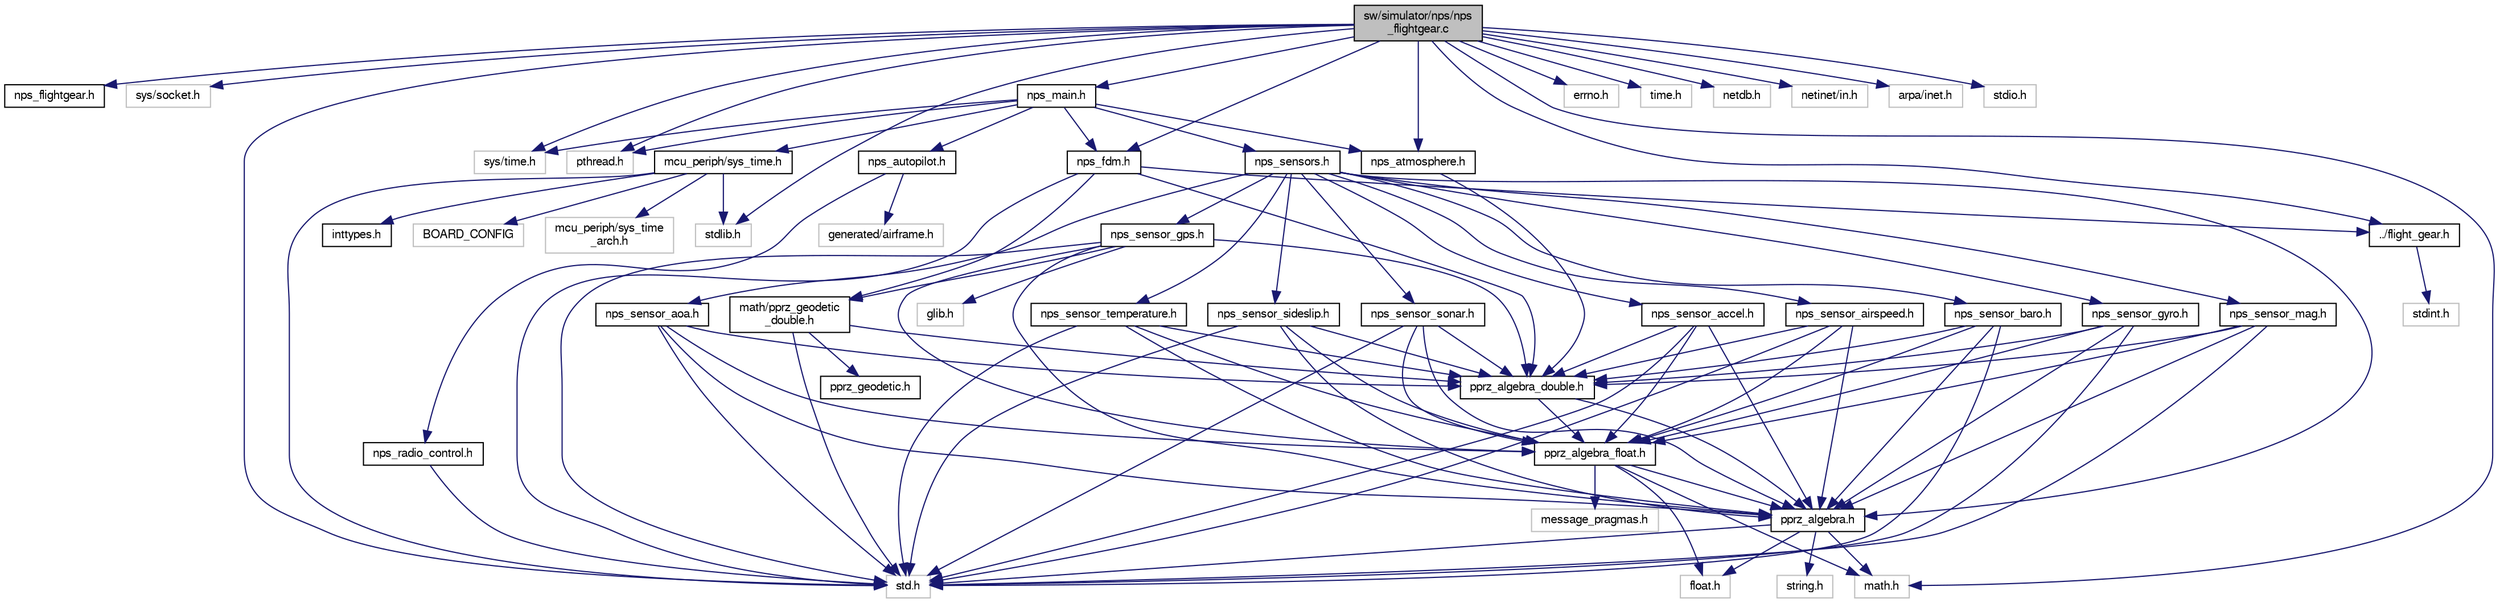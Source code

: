 digraph "sw/simulator/nps/nps_flightgear.c"
{
  edge [fontname="FreeSans",fontsize="10",labelfontname="FreeSans",labelfontsize="10"];
  node [fontname="FreeSans",fontsize="10",shape=record];
  Node1 [label="sw/simulator/nps/nps\l_flightgear.c",height=0.2,width=0.4,color="black", fillcolor="grey75", style="filled", fontcolor="black"];
  Node1 -> Node2 [color="midnightblue",fontsize="10",style="solid",fontname="FreeSans"];
  Node2 [label="nps_flightgear.h",height=0.2,width=0.4,color="black", fillcolor="white", style="filled",URL="$nps__flightgear_8h.html"];
  Node1 -> Node3 [color="midnightblue",fontsize="10",style="solid",fontname="FreeSans"];
  Node3 [label="sys/socket.h",height=0.2,width=0.4,color="grey75", fillcolor="white", style="filled"];
  Node1 -> Node4 [color="midnightblue",fontsize="10",style="solid",fontname="FreeSans"];
  Node4 [label="sys/time.h",height=0.2,width=0.4,color="grey75", fillcolor="white", style="filled"];
  Node1 -> Node5 [color="midnightblue",fontsize="10",style="solid",fontname="FreeSans"];
  Node5 [label="errno.h",height=0.2,width=0.4,color="grey75", fillcolor="white", style="filled"];
  Node1 -> Node6 [color="midnightblue",fontsize="10",style="solid",fontname="FreeSans"];
  Node6 [label="time.h",height=0.2,width=0.4,color="grey75", fillcolor="white", style="filled"];
  Node1 -> Node7 [color="midnightblue",fontsize="10",style="solid",fontname="FreeSans"];
  Node7 [label="netdb.h",height=0.2,width=0.4,color="grey75", fillcolor="white", style="filled"];
  Node1 -> Node8 [color="midnightblue",fontsize="10",style="solid",fontname="FreeSans"];
  Node8 [label="netinet/in.h",height=0.2,width=0.4,color="grey75", fillcolor="white", style="filled"];
  Node1 -> Node9 [color="midnightblue",fontsize="10",style="solid",fontname="FreeSans"];
  Node9 [label="arpa/inet.h",height=0.2,width=0.4,color="grey75", fillcolor="white", style="filled"];
  Node1 -> Node10 [color="midnightblue",fontsize="10",style="solid",fontname="FreeSans"];
  Node10 [label="stdio.h",height=0.2,width=0.4,color="grey75", fillcolor="white", style="filled"];
  Node1 -> Node11 [color="midnightblue",fontsize="10",style="solid",fontname="FreeSans"];
  Node11 [label="math.h",height=0.2,width=0.4,color="grey75", fillcolor="white", style="filled"];
  Node1 -> Node12 [color="midnightblue",fontsize="10",style="solid",fontname="FreeSans"];
  Node12 [label="stdlib.h",height=0.2,width=0.4,color="grey75", fillcolor="white", style="filled"];
  Node1 -> Node13 [color="midnightblue",fontsize="10",style="solid",fontname="FreeSans"];
  Node13 [label="pthread.h",height=0.2,width=0.4,color="grey75", fillcolor="white", style="filled"];
  Node1 -> Node14 [color="midnightblue",fontsize="10",style="solid",fontname="FreeSans"];
  Node14 [label="std.h",height=0.2,width=0.4,color="grey75", fillcolor="white", style="filled"];
  Node1 -> Node15 [color="midnightblue",fontsize="10",style="solid",fontname="FreeSans"];
  Node15 [label="../flight_gear.h",height=0.2,width=0.4,color="black", fillcolor="white", style="filled",URL="$flight__gear_8h.html"];
  Node15 -> Node16 [color="midnightblue",fontsize="10",style="solid",fontname="FreeSans"];
  Node16 [label="stdint.h",height=0.2,width=0.4,color="grey75", fillcolor="white", style="filled"];
  Node1 -> Node17 [color="midnightblue",fontsize="10",style="solid",fontname="FreeSans"];
  Node17 [label="nps_main.h",height=0.2,width=0.4,color="black", fillcolor="white", style="filled",URL="$nps__main_8h.html"];
  Node17 -> Node13 [color="midnightblue",fontsize="10",style="solid",fontname="FreeSans"];
  Node17 -> Node4 [color="midnightblue",fontsize="10",style="solid",fontname="FreeSans"];
  Node17 -> Node18 [color="midnightblue",fontsize="10",style="solid",fontname="FreeSans"];
  Node18 [label="nps_fdm.h",height=0.2,width=0.4,color="black", fillcolor="white", style="filled",URL="$nps__fdm_8h.html"];
  Node18 -> Node14 [color="midnightblue",fontsize="10",style="solid",fontname="FreeSans"];
  Node18 -> Node15 [color="midnightblue",fontsize="10",style="solid",fontname="FreeSans"];
  Node18 -> Node19 [color="midnightblue",fontsize="10",style="solid",fontname="FreeSans"];
  Node19 [label="math/pprz_geodetic\l_double.h",height=0.2,width=0.4,color="black", fillcolor="white", style="filled",URL="$pprz__geodetic__double_8h.html",tooltip="Paparazzi double-precision floating point math for geodetic calculations. "];
  Node19 -> Node20 [color="midnightblue",fontsize="10",style="solid",fontname="FreeSans"];
  Node20 [label="pprz_geodetic.h",height=0.2,width=0.4,color="black", fillcolor="white", style="filled",URL="$pprz__geodetic_8h.html",tooltip="Paparazzi generic macros for geodetic calculations. "];
  Node19 -> Node21 [color="midnightblue",fontsize="10",style="solid",fontname="FreeSans"];
  Node21 [label="pprz_algebra_double.h",height=0.2,width=0.4,color="black", fillcolor="white", style="filled",URL="$pprz__algebra__double_8h.html",tooltip="Paparazzi double precision floating point algebra. "];
  Node21 -> Node22 [color="midnightblue",fontsize="10",style="solid",fontname="FreeSans"];
  Node22 [label="pprz_algebra.h",height=0.2,width=0.4,color="black", fillcolor="white", style="filled",URL="$pprz__algebra_8h.html",tooltip="Paparazzi generic algebra macros. "];
  Node22 -> Node23 [color="midnightblue",fontsize="10",style="solid",fontname="FreeSans"];
  Node23 [label="float.h",height=0.2,width=0.4,color="grey75", fillcolor="white", style="filled"];
  Node22 -> Node24 [color="midnightblue",fontsize="10",style="solid",fontname="FreeSans"];
  Node24 [label="string.h",height=0.2,width=0.4,color="grey75", fillcolor="white", style="filled"];
  Node22 -> Node14 [color="midnightblue",fontsize="10",style="solid",fontname="FreeSans"];
  Node22 -> Node11 [color="midnightblue",fontsize="10",style="solid",fontname="FreeSans"];
  Node21 -> Node25 [color="midnightblue",fontsize="10",style="solid",fontname="FreeSans"];
  Node25 [label="pprz_algebra_float.h",height=0.2,width=0.4,color="black", fillcolor="white", style="filled",URL="$pprz__algebra__float_8h.html",tooltip="Paparazzi floating point algebra. "];
  Node25 -> Node22 [color="midnightblue",fontsize="10",style="solid",fontname="FreeSans"];
  Node25 -> Node26 [color="midnightblue",fontsize="10",style="solid",fontname="FreeSans"];
  Node26 [label="message_pragmas.h",height=0.2,width=0.4,color="grey75", fillcolor="white", style="filled"];
  Node25 -> Node11 [color="midnightblue",fontsize="10",style="solid",fontname="FreeSans"];
  Node25 -> Node23 [color="midnightblue",fontsize="10",style="solid",fontname="FreeSans"];
  Node19 -> Node14 [color="midnightblue",fontsize="10",style="solid",fontname="FreeSans"];
  Node18 -> Node21 [color="midnightblue",fontsize="10",style="solid",fontname="FreeSans"];
  Node17 -> Node27 [color="midnightblue",fontsize="10",style="solid",fontname="FreeSans"];
  Node27 [label="mcu_periph/sys_time.h",height=0.2,width=0.4,color="black", fillcolor="white", style="filled",URL="$sys__time_8h.html",tooltip="Architecture independent timing functions. "];
  Node27 -> Node28 [color="midnightblue",fontsize="10",style="solid",fontname="FreeSans"];
  Node28 [label="inttypes.h",height=0.2,width=0.4,color="black", fillcolor="white", style="filled",URL="$inttypes_8h.html"];
  Node27 -> Node12 [color="midnightblue",fontsize="10",style="solid",fontname="FreeSans"];
  Node27 -> Node14 [color="midnightblue",fontsize="10",style="solid",fontname="FreeSans"];
  Node27 -> Node29 [color="midnightblue",fontsize="10",style="solid",fontname="FreeSans"];
  Node29 [label="BOARD_CONFIG",height=0.2,width=0.4,color="grey75", fillcolor="white", style="filled"];
  Node27 -> Node30 [color="midnightblue",fontsize="10",style="solid",fontname="FreeSans"];
  Node30 [label="mcu_periph/sys_time\l_arch.h",height=0.2,width=0.4,color="grey75", fillcolor="white", style="filled"];
  Node17 -> Node31 [color="midnightblue",fontsize="10",style="solid",fontname="FreeSans"];
  Node31 [label="nps_atmosphere.h",height=0.2,width=0.4,color="black", fillcolor="white", style="filled",URL="$nps__atmosphere_8h.html",tooltip="Atmosphere model (pressure, wind) for NPS. "];
  Node31 -> Node21 [color="midnightblue",fontsize="10",style="solid",fontname="FreeSans"];
  Node17 -> Node32 [color="midnightblue",fontsize="10",style="solid",fontname="FreeSans"];
  Node32 [label="nps_sensors.h",height=0.2,width=0.4,color="black", fillcolor="white", style="filled",URL="$nps__sensors_8h.html"];
  Node32 -> Node22 [color="midnightblue",fontsize="10",style="solid",fontname="FreeSans"];
  Node32 -> Node33 [color="midnightblue",fontsize="10",style="solid",fontname="FreeSans"];
  Node33 [label="nps_sensor_gyro.h",height=0.2,width=0.4,color="black", fillcolor="white", style="filled",URL="$nps__sensor__gyro_8h.html"];
  Node33 -> Node22 [color="midnightblue",fontsize="10",style="solid",fontname="FreeSans"];
  Node33 -> Node21 [color="midnightblue",fontsize="10",style="solid",fontname="FreeSans"];
  Node33 -> Node25 [color="midnightblue",fontsize="10",style="solid",fontname="FreeSans"];
  Node33 -> Node14 [color="midnightblue",fontsize="10",style="solid",fontname="FreeSans"];
  Node32 -> Node34 [color="midnightblue",fontsize="10",style="solid",fontname="FreeSans"];
  Node34 [label="nps_sensor_accel.h",height=0.2,width=0.4,color="black", fillcolor="white", style="filled",URL="$nps__sensor__accel_8h.html"];
  Node34 -> Node22 [color="midnightblue",fontsize="10",style="solid",fontname="FreeSans"];
  Node34 -> Node21 [color="midnightblue",fontsize="10",style="solid",fontname="FreeSans"];
  Node34 -> Node25 [color="midnightblue",fontsize="10",style="solid",fontname="FreeSans"];
  Node34 -> Node14 [color="midnightblue",fontsize="10",style="solid",fontname="FreeSans"];
  Node32 -> Node35 [color="midnightblue",fontsize="10",style="solid",fontname="FreeSans"];
  Node35 [label="nps_sensor_mag.h",height=0.2,width=0.4,color="black", fillcolor="white", style="filled",URL="$nps__sensor__mag_8h.html"];
  Node35 -> Node22 [color="midnightblue",fontsize="10",style="solid",fontname="FreeSans"];
  Node35 -> Node21 [color="midnightblue",fontsize="10",style="solid",fontname="FreeSans"];
  Node35 -> Node25 [color="midnightblue",fontsize="10",style="solid",fontname="FreeSans"];
  Node35 -> Node14 [color="midnightblue",fontsize="10",style="solid",fontname="FreeSans"];
  Node32 -> Node36 [color="midnightblue",fontsize="10",style="solid",fontname="FreeSans"];
  Node36 [label="nps_sensor_baro.h",height=0.2,width=0.4,color="black", fillcolor="white", style="filled",URL="$nps__sensor__baro_8h.html"];
  Node36 -> Node22 [color="midnightblue",fontsize="10",style="solid",fontname="FreeSans"];
  Node36 -> Node21 [color="midnightblue",fontsize="10",style="solid",fontname="FreeSans"];
  Node36 -> Node25 [color="midnightblue",fontsize="10",style="solid",fontname="FreeSans"];
  Node36 -> Node14 [color="midnightblue",fontsize="10",style="solid",fontname="FreeSans"];
  Node32 -> Node37 [color="midnightblue",fontsize="10",style="solid",fontname="FreeSans"];
  Node37 [label="nps_sensor_gps.h",height=0.2,width=0.4,color="black", fillcolor="white", style="filled",URL="$nps__sensor__gps_8h.html"];
  Node37 -> Node38 [color="midnightblue",fontsize="10",style="solid",fontname="FreeSans"];
  Node38 [label="glib.h",height=0.2,width=0.4,color="grey75", fillcolor="white", style="filled"];
  Node37 -> Node22 [color="midnightblue",fontsize="10",style="solid",fontname="FreeSans"];
  Node37 -> Node21 [color="midnightblue",fontsize="10",style="solid",fontname="FreeSans"];
  Node37 -> Node25 [color="midnightblue",fontsize="10",style="solid",fontname="FreeSans"];
  Node37 -> Node19 [color="midnightblue",fontsize="10",style="solid",fontname="FreeSans"];
  Node37 -> Node14 [color="midnightblue",fontsize="10",style="solid",fontname="FreeSans"];
  Node32 -> Node39 [color="midnightblue",fontsize="10",style="solid",fontname="FreeSans"];
  Node39 [label="nps_sensor_sonar.h",height=0.2,width=0.4,color="black", fillcolor="white", style="filled",URL="$nps__sensor__sonar_8h.html",tooltip="Simulated sonar for NPS simulator. "];
  Node39 -> Node22 [color="midnightblue",fontsize="10",style="solid",fontname="FreeSans"];
  Node39 -> Node21 [color="midnightblue",fontsize="10",style="solid",fontname="FreeSans"];
  Node39 -> Node25 [color="midnightblue",fontsize="10",style="solid",fontname="FreeSans"];
  Node39 -> Node14 [color="midnightblue",fontsize="10",style="solid",fontname="FreeSans"];
  Node32 -> Node40 [color="midnightblue",fontsize="10",style="solid",fontname="FreeSans"];
  Node40 [label="nps_sensor_airspeed.h",height=0.2,width=0.4,color="black", fillcolor="white", style="filled",URL="$nps__sensor__airspeed_8h.html",tooltip="Simulated airspeed for NPS simulator. "];
  Node40 -> Node22 [color="midnightblue",fontsize="10",style="solid",fontname="FreeSans"];
  Node40 -> Node21 [color="midnightblue",fontsize="10",style="solid",fontname="FreeSans"];
  Node40 -> Node25 [color="midnightblue",fontsize="10",style="solid",fontname="FreeSans"];
  Node40 -> Node14 [color="midnightblue",fontsize="10",style="solid",fontname="FreeSans"];
  Node32 -> Node41 [color="midnightblue",fontsize="10",style="solid",fontname="FreeSans"];
  Node41 [label="nps_sensor_temperature.h",height=0.2,width=0.4,color="black", fillcolor="white", style="filled",URL="$nps__sensor__temperature_8h.html"];
  Node41 -> Node22 [color="midnightblue",fontsize="10",style="solid",fontname="FreeSans"];
  Node41 -> Node21 [color="midnightblue",fontsize="10",style="solid",fontname="FreeSans"];
  Node41 -> Node25 [color="midnightblue",fontsize="10",style="solid",fontname="FreeSans"];
  Node41 -> Node14 [color="midnightblue",fontsize="10",style="solid",fontname="FreeSans"];
  Node32 -> Node42 [color="midnightblue",fontsize="10",style="solid",fontname="FreeSans"];
  Node42 [label="nps_sensor_aoa.h",height=0.2,width=0.4,color="black", fillcolor="white", style="filled",URL="$nps__sensor__aoa_8h.html",tooltip="Simulated Angle Of Attack of the Wind for NPS simulator. "];
  Node42 -> Node22 [color="midnightblue",fontsize="10",style="solid",fontname="FreeSans"];
  Node42 -> Node21 [color="midnightblue",fontsize="10",style="solid",fontname="FreeSans"];
  Node42 -> Node25 [color="midnightblue",fontsize="10",style="solid",fontname="FreeSans"];
  Node42 -> Node14 [color="midnightblue",fontsize="10",style="solid",fontname="FreeSans"];
  Node32 -> Node43 [color="midnightblue",fontsize="10",style="solid",fontname="FreeSans"];
  Node43 [label="nps_sensor_sideslip.h",height=0.2,width=0.4,color="black", fillcolor="white", style="filled",URL="$nps__sensor__sideslip_8h.html",tooltip="Simulated Angle Of Attack of the Wind for NPS simulator. "];
  Node43 -> Node22 [color="midnightblue",fontsize="10",style="solid",fontname="FreeSans"];
  Node43 -> Node21 [color="midnightblue",fontsize="10",style="solid",fontname="FreeSans"];
  Node43 -> Node25 [color="midnightblue",fontsize="10",style="solid",fontname="FreeSans"];
  Node43 -> Node14 [color="midnightblue",fontsize="10",style="solid",fontname="FreeSans"];
  Node17 -> Node44 [color="midnightblue",fontsize="10",style="solid",fontname="FreeSans"];
  Node44 [label="nps_autopilot.h",height=0.2,width=0.4,color="black", fillcolor="white", style="filled",URL="$nps__autopilot_8h.html"];
  Node44 -> Node45 [color="midnightblue",fontsize="10",style="solid",fontname="FreeSans"];
  Node45 [label="generated/airframe.h",height=0.2,width=0.4,color="grey75", fillcolor="white", style="filled"];
  Node44 -> Node46 [color="midnightblue",fontsize="10",style="solid",fontname="FreeSans"];
  Node46 [label="nps_radio_control.h",height=0.2,width=0.4,color="black", fillcolor="white", style="filled",URL="$nps__radio__control_8h.html"];
  Node46 -> Node14 [color="midnightblue",fontsize="10",style="solid",fontname="FreeSans"];
  Node1 -> Node18 [color="midnightblue",fontsize="10",style="solid",fontname="FreeSans"];
  Node1 -> Node31 [color="midnightblue",fontsize="10",style="solid",fontname="FreeSans"];
}
